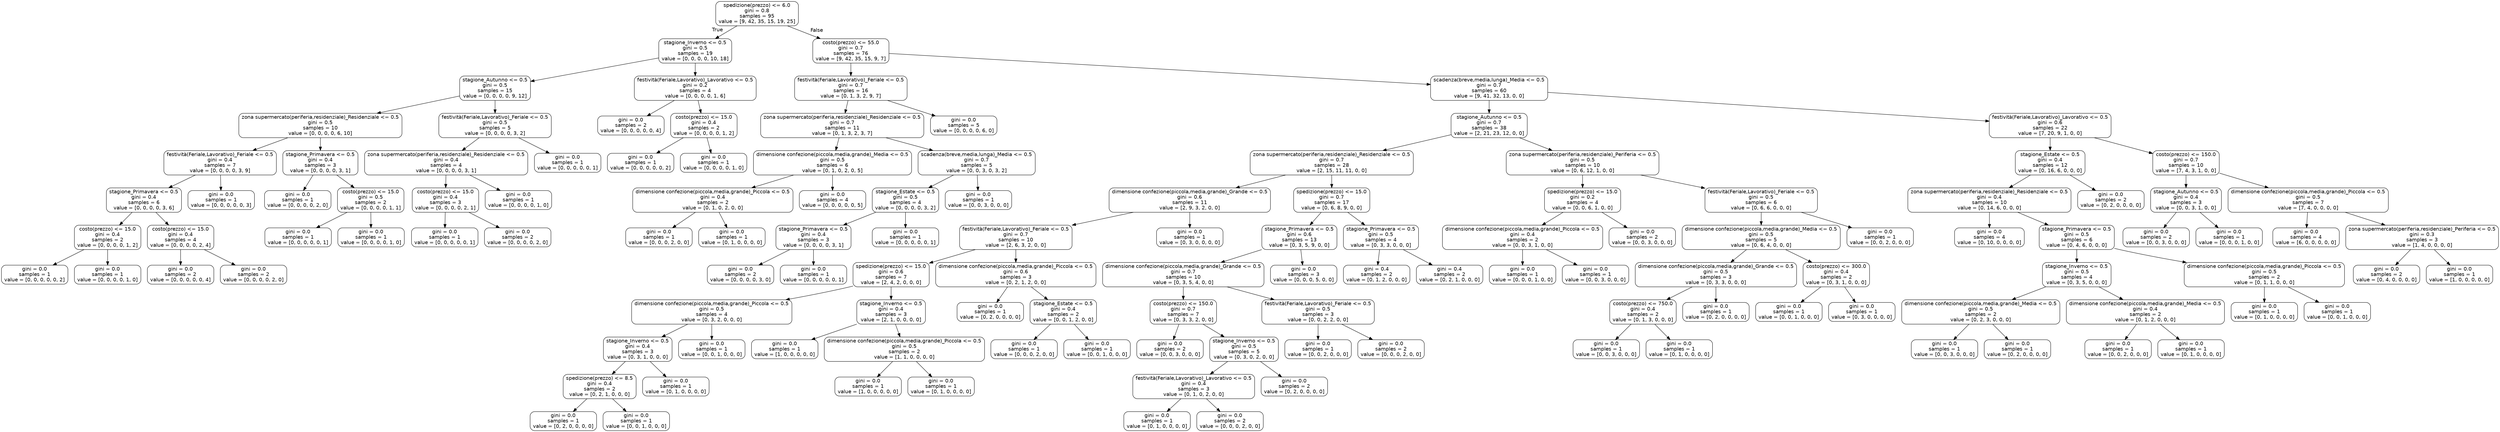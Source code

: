 digraph Tree {
node [shape=box, style="rounded", color="black", fontname=helvetica] ;
edge [fontname=helvetica] ;
0 [label="spedizione(prezzo) <= 6.0\ngini = 0.8\nsamples = 95\nvalue = [9, 42, 35, 15, 19, 25]"] ;
1 [label="stagione_Inverno <= 0.5\ngini = 0.5\nsamples = 19\nvalue = [0, 0, 0, 0, 10, 18]"] ;
0 -> 1 [labeldistance=2.5, labelangle=45, headlabel="True"] ;
2 [label="stagione_Autunno <= 0.5\ngini = 0.5\nsamples = 15\nvalue = [0, 0, 0, 0, 9, 12]"] ;
1 -> 2 ;
3 [label="zona supermercato(periferia,residenziale)_Residenziale <= 0.5\ngini = 0.5\nsamples = 10\nvalue = [0, 0, 0, 0, 6, 10]"] ;
2 -> 3 ;
4 [label="festività(Feriale,Lavorativo)_Feriale <= 0.5\ngini = 0.4\nsamples = 7\nvalue = [0, 0, 0, 0, 3, 9]"] ;
3 -> 4 ;
5 [label="stagione_Primavera <= 0.5\ngini = 0.4\nsamples = 6\nvalue = [0, 0, 0, 0, 3, 6]"] ;
4 -> 5 ;
6 [label="costo(prezzo) <= 15.0\ngini = 0.4\nsamples = 2\nvalue = [0, 0, 0, 0, 1, 2]"] ;
5 -> 6 ;
7 [label="gini = 0.0\nsamples = 1\nvalue = [0, 0, 0, 0, 0, 2]"] ;
6 -> 7 ;
8 [label="gini = 0.0\nsamples = 1\nvalue = [0, 0, 0, 0, 1, 0]"] ;
6 -> 8 ;
9 [label="costo(prezzo) <= 15.0\ngini = 0.4\nsamples = 4\nvalue = [0, 0, 0, 0, 2, 4]"] ;
5 -> 9 ;
10 [label="gini = 0.0\nsamples = 2\nvalue = [0, 0, 0, 0, 0, 4]"] ;
9 -> 10 ;
11 [label="gini = 0.0\nsamples = 2\nvalue = [0, 0, 0, 0, 2, 0]"] ;
9 -> 11 ;
12 [label="gini = 0.0\nsamples = 1\nvalue = [0, 0, 0, 0, 0, 3]"] ;
4 -> 12 ;
13 [label="stagione_Primavera <= 0.5\ngini = 0.4\nsamples = 3\nvalue = [0, 0, 0, 0, 3, 1]"] ;
3 -> 13 ;
14 [label="gini = 0.0\nsamples = 1\nvalue = [0, 0, 0, 0, 2, 0]"] ;
13 -> 14 ;
15 [label="costo(prezzo) <= 15.0\ngini = 0.5\nsamples = 2\nvalue = [0, 0, 0, 0, 1, 1]"] ;
13 -> 15 ;
16 [label="gini = 0.0\nsamples = 1\nvalue = [0, 0, 0, 0, 0, 1]"] ;
15 -> 16 ;
17 [label="gini = 0.0\nsamples = 1\nvalue = [0, 0, 0, 0, 1, 0]"] ;
15 -> 17 ;
18 [label="festività(Feriale,Lavorativo)_Feriale <= 0.5\ngini = 0.5\nsamples = 5\nvalue = [0, 0, 0, 0, 3, 2]"] ;
2 -> 18 ;
19 [label="zona supermercato(periferia,residenziale)_Residenziale <= 0.5\ngini = 0.4\nsamples = 4\nvalue = [0, 0, 0, 0, 3, 1]"] ;
18 -> 19 ;
20 [label="costo(prezzo) <= 15.0\ngini = 0.4\nsamples = 3\nvalue = [0, 0, 0, 0, 2, 1]"] ;
19 -> 20 ;
21 [label="gini = 0.0\nsamples = 1\nvalue = [0, 0, 0, 0, 0, 1]"] ;
20 -> 21 ;
22 [label="gini = 0.0\nsamples = 2\nvalue = [0, 0, 0, 0, 2, 0]"] ;
20 -> 22 ;
23 [label="gini = 0.0\nsamples = 1\nvalue = [0, 0, 0, 0, 1, 0]"] ;
19 -> 23 ;
24 [label="gini = 0.0\nsamples = 1\nvalue = [0, 0, 0, 0, 0, 1]"] ;
18 -> 24 ;
25 [label="festività(Feriale,Lavorativo)_Lavorativo <= 0.5\ngini = 0.2\nsamples = 4\nvalue = [0, 0, 0, 0, 1, 6]"] ;
1 -> 25 ;
26 [label="gini = 0.0\nsamples = 2\nvalue = [0, 0, 0, 0, 0, 4]"] ;
25 -> 26 ;
27 [label="costo(prezzo) <= 15.0\ngini = 0.4\nsamples = 2\nvalue = [0, 0, 0, 0, 1, 2]"] ;
25 -> 27 ;
28 [label="gini = 0.0\nsamples = 1\nvalue = [0, 0, 0, 0, 0, 2]"] ;
27 -> 28 ;
29 [label="gini = 0.0\nsamples = 1\nvalue = [0, 0, 0, 0, 1, 0]"] ;
27 -> 29 ;
30 [label="costo(prezzo) <= 55.0\ngini = 0.7\nsamples = 76\nvalue = [9, 42, 35, 15, 9, 7]"] ;
0 -> 30 [labeldistance=2.5, labelangle=-45, headlabel="False"] ;
31 [label="festività(Feriale,Lavorativo)_Feriale <= 0.5\ngini = 0.7\nsamples = 16\nvalue = [0, 1, 3, 2, 9, 7]"] ;
30 -> 31 ;
32 [label="zona supermercato(periferia,residenziale)_Residenziale <= 0.5\ngini = 0.7\nsamples = 11\nvalue = [0, 1, 3, 2, 3, 7]"] ;
31 -> 32 ;
33 [label="dimensione confezione(piccola,media,grande)_Media <= 0.5\ngini = 0.5\nsamples = 6\nvalue = [0, 1, 0, 2, 0, 5]"] ;
32 -> 33 ;
34 [label="dimensione confezione(piccola,media,grande)_Piccola <= 0.5\ngini = 0.4\nsamples = 2\nvalue = [0, 1, 0, 2, 0, 0]"] ;
33 -> 34 ;
35 [label="gini = 0.0\nsamples = 1\nvalue = [0, 0, 0, 2, 0, 0]"] ;
34 -> 35 ;
36 [label="gini = 0.0\nsamples = 1\nvalue = [0, 1, 0, 0, 0, 0]"] ;
34 -> 36 ;
37 [label="gini = 0.0\nsamples = 4\nvalue = [0, 0, 0, 0, 0, 5]"] ;
33 -> 37 ;
38 [label="scadenza(breve,media,lunga)_Media <= 0.5\ngini = 0.7\nsamples = 5\nvalue = [0, 0, 3, 0, 3, 2]"] ;
32 -> 38 ;
39 [label="stagione_Estate <= 0.5\ngini = 0.5\nsamples = 4\nvalue = [0, 0, 0, 0, 3, 2]"] ;
38 -> 39 ;
40 [label="stagione_Primavera <= 0.5\ngini = 0.4\nsamples = 3\nvalue = [0, 0, 0, 0, 3, 1]"] ;
39 -> 40 ;
41 [label="gini = 0.0\nsamples = 2\nvalue = [0, 0, 0, 0, 3, 0]"] ;
40 -> 41 ;
42 [label="gini = 0.0\nsamples = 1\nvalue = [0, 0, 0, 0, 0, 1]"] ;
40 -> 42 ;
43 [label="gini = 0.0\nsamples = 1\nvalue = [0, 0, 0, 0, 0, 1]"] ;
39 -> 43 ;
44 [label="gini = 0.0\nsamples = 1\nvalue = [0, 0, 3, 0, 0, 0]"] ;
38 -> 44 ;
45 [label="gini = 0.0\nsamples = 5\nvalue = [0, 0, 0, 0, 6, 0]"] ;
31 -> 45 ;
46 [label="scadenza(breve,media,lunga)_Media <= 0.5\ngini = 0.7\nsamples = 60\nvalue = [9, 41, 32, 13, 0, 0]"] ;
30 -> 46 ;
47 [label="stagione_Autunno <= 0.5\ngini = 0.7\nsamples = 38\nvalue = [2, 21, 23, 12, 0, 0]"] ;
46 -> 47 ;
48 [label="zona supermercato(periferia,residenziale)_Residenziale <= 0.5\ngini = 0.7\nsamples = 28\nvalue = [2, 15, 11, 11, 0, 0]"] ;
47 -> 48 ;
49 [label="dimensione confezione(piccola,media,grande)_Grande <= 0.5\ngini = 0.6\nsamples = 11\nvalue = [2, 9, 3, 2, 0, 0]"] ;
48 -> 49 ;
50 [label="festività(Feriale,Lavorativo)_Feriale <= 0.5\ngini = 0.7\nsamples = 10\nvalue = [2, 6, 3, 2, 0, 0]"] ;
49 -> 50 ;
51 [label="spedizione(prezzo) <= 15.0\ngini = 0.6\nsamples = 7\nvalue = [2, 4, 2, 0, 0, 0]"] ;
50 -> 51 ;
52 [label="dimensione confezione(piccola,media,grande)_Piccola <= 0.5\ngini = 0.5\nsamples = 4\nvalue = [0, 3, 2, 0, 0, 0]"] ;
51 -> 52 ;
53 [label="stagione_Inverno <= 0.5\ngini = 0.4\nsamples = 3\nvalue = [0, 3, 1, 0, 0, 0]"] ;
52 -> 53 ;
54 [label="spedizione(prezzo) <= 8.5\ngini = 0.4\nsamples = 2\nvalue = [0, 2, 1, 0, 0, 0]"] ;
53 -> 54 ;
55 [label="gini = 0.0\nsamples = 1\nvalue = [0, 2, 0, 0, 0, 0]"] ;
54 -> 55 ;
56 [label="gini = 0.0\nsamples = 1\nvalue = [0, 0, 1, 0, 0, 0]"] ;
54 -> 56 ;
57 [label="gini = 0.0\nsamples = 1\nvalue = [0, 1, 0, 0, 0, 0]"] ;
53 -> 57 ;
58 [label="gini = 0.0\nsamples = 1\nvalue = [0, 0, 1, 0, 0, 0]"] ;
52 -> 58 ;
59 [label="stagione_Inverno <= 0.5\ngini = 0.4\nsamples = 3\nvalue = [2, 1, 0, 0, 0, 0]"] ;
51 -> 59 ;
60 [label="gini = 0.0\nsamples = 1\nvalue = [1, 0, 0, 0, 0, 0]"] ;
59 -> 60 ;
61 [label="dimensione confezione(piccola,media,grande)_Piccola <= 0.5\ngini = 0.5\nsamples = 2\nvalue = [1, 1, 0, 0, 0, 0]"] ;
59 -> 61 ;
62 [label="gini = 0.0\nsamples = 1\nvalue = [1, 0, 0, 0, 0, 0]"] ;
61 -> 62 ;
63 [label="gini = 0.0\nsamples = 1\nvalue = [0, 1, 0, 0, 0, 0]"] ;
61 -> 63 ;
64 [label="dimensione confezione(piccola,media,grande)_Piccola <= 0.5\ngini = 0.6\nsamples = 3\nvalue = [0, 2, 1, 2, 0, 0]"] ;
50 -> 64 ;
65 [label="gini = 0.0\nsamples = 1\nvalue = [0, 2, 0, 0, 0, 0]"] ;
64 -> 65 ;
66 [label="stagione_Estate <= 0.5\ngini = 0.4\nsamples = 2\nvalue = [0, 0, 1, 2, 0, 0]"] ;
64 -> 66 ;
67 [label="gini = 0.0\nsamples = 1\nvalue = [0, 0, 0, 2, 0, 0]"] ;
66 -> 67 ;
68 [label="gini = 0.0\nsamples = 1\nvalue = [0, 0, 1, 0, 0, 0]"] ;
66 -> 68 ;
69 [label="gini = 0.0\nsamples = 1\nvalue = [0, 3, 0, 0, 0, 0]"] ;
49 -> 69 ;
70 [label="spedizione(prezzo) <= 15.0\ngini = 0.7\nsamples = 17\nvalue = [0, 6, 8, 9, 0, 0]"] ;
48 -> 70 ;
71 [label="stagione_Primavera <= 0.5\ngini = 0.6\nsamples = 13\nvalue = [0, 3, 5, 9, 0, 0]"] ;
70 -> 71 ;
72 [label="dimensione confezione(piccola,media,grande)_Grande <= 0.5\ngini = 0.7\nsamples = 10\nvalue = [0, 3, 5, 4, 0, 0]"] ;
71 -> 72 ;
73 [label="costo(prezzo) <= 150.0\ngini = 0.7\nsamples = 7\nvalue = [0, 3, 3, 2, 0, 0]"] ;
72 -> 73 ;
74 [label="gini = 0.0\nsamples = 2\nvalue = [0, 0, 3, 0, 0, 0]"] ;
73 -> 74 ;
75 [label="stagione_Inverno <= 0.5\ngini = 0.5\nsamples = 5\nvalue = [0, 3, 0, 2, 0, 0]"] ;
73 -> 75 ;
76 [label="festività(Feriale,Lavorativo)_Lavorativo <= 0.5\ngini = 0.4\nsamples = 3\nvalue = [0, 1, 0, 2, 0, 0]"] ;
75 -> 76 ;
77 [label="gini = 0.0\nsamples = 1\nvalue = [0, 1, 0, 0, 0, 0]"] ;
76 -> 77 ;
78 [label="gini = 0.0\nsamples = 2\nvalue = [0, 0, 0, 2, 0, 0]"] ;
76 -> 78 ;
79 [label="gini = 0.0\nsamples = 2\nvalue = [0, 2, 0, 0, 0, 0]"] ;
75 -> 79 ;
80 [label="festività(Feriale,Lavorativo)_Feriale <= 0.5\ngini = 0.5\nsamples = 3\nvalue = [0, 0, 2, 2, 0, 0]"] ;
72 -> 80 ;
81 [label="gini = 0.0\nsamples = 1\nvalue = [0, 0, 2, 0, 0, 0]"] ;
80 -> 81 ;
82 [label="gini = 0.0\nsamples = 2\nvalue = [0, 0, 0, 2, 0, 0]"] ;
80 -> 82 ;
83 [label="gini = 0.0\nsamples = 3\nvalue = [0, 0, 0, 5, 0, 0]"] ;
71 -> 83 ;
84 [label="stagione_Primavera <= 0.5\ngini = 0.5\nsamples = 4\nvalue = [0, 3, 3, 0, 0, 0]"] ;
70 -> 84 ;
85 [label="gini = 0.4\nsamples = 2\nvalue = [0, 1, 2, 0, 0, 0]"] ;
84 -> 85 ;
86 [label="gini = 0.4\nsamples = 2\nvalue = [0, 2, 1, 0, 0, 0]"] ;
84 -> 86 ;
87 [label="zona supermercato(periferia,residenziale)_Periferia <= 0.5\ngini = 0.5\nsamples = 10\nvalue = [0, 6, 12, 1, 0, 0]"] ;
47 -> 87 ;
88 [label="spedizione(prezzo) <= 15.0\ngini = 0.2\nsamples = 4\nvalue = [0, 0, 6, 1, 0, 0]"] ;
87 -> 88 ;
89 [label="dimensione confezione(piccola,media,grande)_Piccola <= 0.5\ngini = 0.4\nsamples = 2\nvalue = [0, 0, 3, 1, 0, 0]"] ;
88 -> 89 ;
90 [label="gini = 0.0\nsamples = 1\nvalue = [0, 0, 0, 1, 0, 0]"] ;
89 -> 90 ;
91 [label="gini = 0.0\nsamples = 1\nvalue = [0, 0, 3, 0, 0, 0]"] ;
89 -> 91 ;
92 [label="gini = 0.0\nsamples = 2\nvalue = [0, 0, 3, 0, 0, 0]"] ;
88 -> 92 ;
93 [label="festività(Feriale,Lavorativo)_Feriale <= 0.5\ngini = 0.5\nsamples = 6\nvalue = [0, 6, 6, 0, 0, 0]"] ;
87 -> 93 ;
94 [label="dimensione confezione(piccola,media,grande)_Media <= 0.5\ngini = 0.5\nsamples = 5\nvalue = [0, 6, 4, 0, 0, 0]"] ;
93 -> 94 ;
95 [label="dimensione confezione(piccola,media,grande)_Grande <= 0.5\ngini = 0.5\nsamples = 3\nvalue = [0, 3, 3, 0, 0, 0]"] ;
94 -> 95 ;
96 [label="costo(prezzo) <= 750.0\ngini = 0.4\nsamples = 2\nvalue = [0, 1, 3, 0, 0, 0]"] ;
95 -> 96 ;
97 [label="gini = 0.0\nsamples = 1\nvalue = [0, 0, 3, 0, 0, 0]"] ;
96 -> 97 ;
98 [label="gini = 0.0\nsamples = 1\nvalue = [0, 1, 0, 0, 0, 0]"] ;
96 -> 98 ;
99 [label="gini = 0.0\nsamples = 1\nvalue = [0, 2, 0, 0, 0, 0]"] ;
95 -> 99 ;
100 [label="costo(prezzo) <= 300.0\ngini = 0.4\nsamples = 2\nvalue = [0, 3, 1, 0, 0, 0]"] ;
94 -> 100 ;
101 [label="gini = 0.0\nsamples = 1\nvalue = [0, 0, 1, 0, 0, 0]"] ;
100 -> 101 ;
102 [label="gini = 0.0\nsamples = 1\nvalue = [0, 3, 0, 0, 0, 0]"] ;
100 -> 102 ;
103 [label="gini = 0.0\nsamples = 1\nvalue = [0, 0, 2, 0, 0, 0]"] ;
93 -> 103 ;
104 [label="festività(Feriale,Lavorativo)_Lavorativo <= 0.5\ngini = 0.6\nsamples = 22\nvalue = [7, 20, 9, 1, 0, 0]"] ;
46 -> 104 ;
105 [label="stagione_Estate <= 0.5\ngini = 0.4\nsamples = 12\nvalue = [0, 16, 6, 0, 0, 0]"] ;
104 -> 105 ;
106 [label="zona supermercato(periferia,residenziale)_Residenziale <= 0.5\ngini = 0.4\nsamples = 10\nvalue = [0, 14, 6, 0, 0, 0]"] ;
105 -> 106 ;
107 [label="gini = 0.0\nsamples = 4\nvalue = [0, 10, 0, 0, 0, 0]"] ;
106 -> 107 ;
108 [label="stagione_Primavera <= 0.5\ngini = 0.5\nsamples = 6\nvalue = [0, 4, 6, 0, 0, 0]"] ;
106 -> 108 ;
109 [label="stagione_Inverno <= 0.5\ngini = 0.5\nsamples = 4\nvalue = [0, 3, 5, 0, 0, 0]"] ;
108 -> 109 ;
110 [label="dimensione confezione(piccola,media,grande)_Media <= 0.5\ngini = 0.5\nsamples = 2\nvalue = [0, 2, 3, 0, 0, 0]"] ;
109 -> 110 ;
111 [label="gini = 0.0\nsamples = 1\nvalue = [0, 0, 3, 0, 0, 0]"] ;
110 -> 111 ;
112 [label="gini = 0.0\nsamples = 1\nvalue = [0, 2, 0, 0, 0, 0]"] ;
110 -> 112 ;
113 [label="dimensione confezione(piccola,media,grande)_Media <= 0.5\ngini = 0.4\nsamples = 2\nvalue = [0, 1, 2, 0, 0, 0]"] ;
109 -> 113 ;
114 [label="gini = 0.0\nsamples = 1\nvalue = [0, 0, 2, 0, 0, 0]"] ;
113 -> 114 ;
115 [label="gini = 0.0\nsamples = 1\nvalue = [0, 1, 0, 0, 0, 0]"] ;
113 -> 115 ;
116 [label="dimensione confezione(piccola,media,grande)_Piccola <= 0.5\ngini = 0.5\nsamples = 2\nvalue = [0, 1, 1, 0, 0, 0]"] ;
108 -> 116 ;
117 [label="gini = 0.0\nsamples = 1\nvalue = [0, 1, 0, 0, 0, 0]"] ;
116 -> 117 ;
118 [label="gini = 0.0\nsamples = 1\nvalue = [0, 0, 1, 0, 0, 0]"] ;
116 -> 118 ;
119 [label="gini = 0.0\nsamples = 2\nvalue = [0, 2, 0, 0, 0, 0]"] ;
105 -> 119 ;
120 [label="costo(prezzo) <= 150.0\ngini = 0.7\nsamples = 10\nvalue = [7, 4, 3, 1, 0, 0]"] ;
104 -> 120 ;
121 [label="stagione_Autunno <= 0.5\ngini = 0.4\nsamples = 3\nvalue = [0, 0, 3, 1, 0, 0]"] ;
120 -> 121 ;
122 [label="gini = 0.0\nsamples = 2\nvalue = [0, 0, 3, 0, 0, 0]"] ;
121 -> 122 ;
123 [label="gini = 0.0\nsamples = 1\nvalue = [0, 0, 0, 1, 0, 0]"] ;
121 -> 123 ;
124 [label="dimensione confezione(piccola,media,grande)_Piccola <= 0.5\ngini = 0.5\nsamples = 7\nvalue = [7, 4, 0, 0, 0, 0]"] ;
120 -> 124 ;
125 [label="gini = 0.0\nsamples = 4\nvalue = [6, 0, 0, 0, 0, 0]"] ;
124 -> 125 ;
126 [label="zona supermercato(periferia,residenziale)_Periferia <= 0.5\ngini = 0.3\nsamples = 3\nvalue = [1, 4, 0, 0, 0, 0]"] ;
124 -> 126 ;
127 [label="gini = 0.0\nsamples = 2\nvalue = [0, 4, 0, 0, 0, 0]"] ;
126 -> 127 ;
128 [label="gini = 0.0\nsamples = 1\nvalue = [1, 0, 0, 0, 0, 0]"] ;
126 -> 128 ;
}
